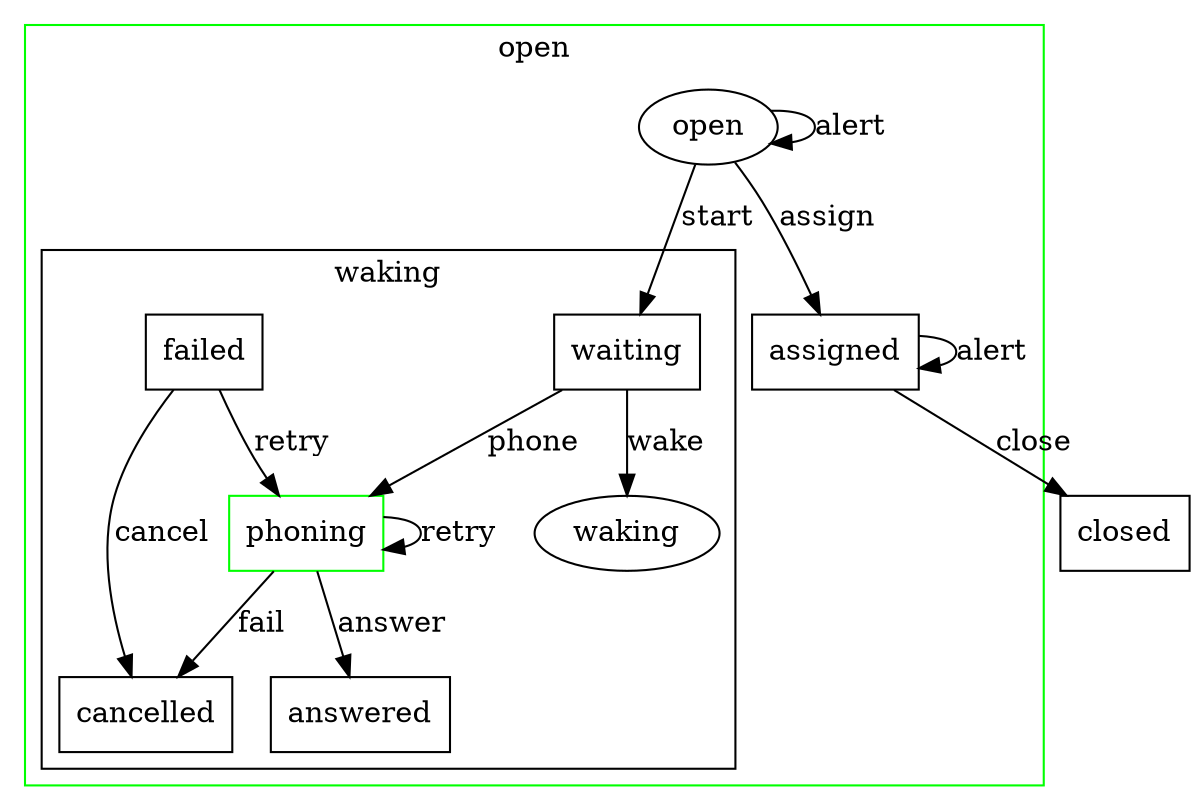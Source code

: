 digraph test {
      subgraph cluster_open {
    open
    label=open
    color=green
    open -> waiting [label=start]
    open -> assigned [label=assign]
    open -> open [label=alert]
    waiting [shape=box color=black];
    waiting -> waking [label=wake]
        subgraph cluster_waking {
    waking
    label=waking
    color=black
      phoning [shape=box color=green];
      phoning -> phoning [label=retry]
      phoning -> cancelled [label=fail]
      phoning -> answered [label=answer]
      waiting [shape=box color=black];
      waiting -> phoning [label=phone]
      failed [shape=box color=black];
      failed -> cancelled [label=cancel]
      failed -> phoning [label=retry]
      cancelled [shape=box color=black];
      answered [shape=box color=black];
    }
  }
  assigned [shape=box color=black];
  assigned -> assigned [label=alert]
  assigned -> closed [label=close]
  closed [shape=box color=black];
}
